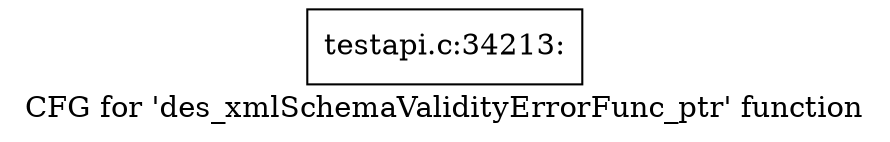 digraph "CFG for 'des_xmlSchemaValidityErrorFunc_ptr' function" {
	label="CFG for 'des_xmlSchemaValidityErrorFunc_ptr' function";

	Node0x4445040 [shape=record,label="{testapi.c:34213:}"];
}
